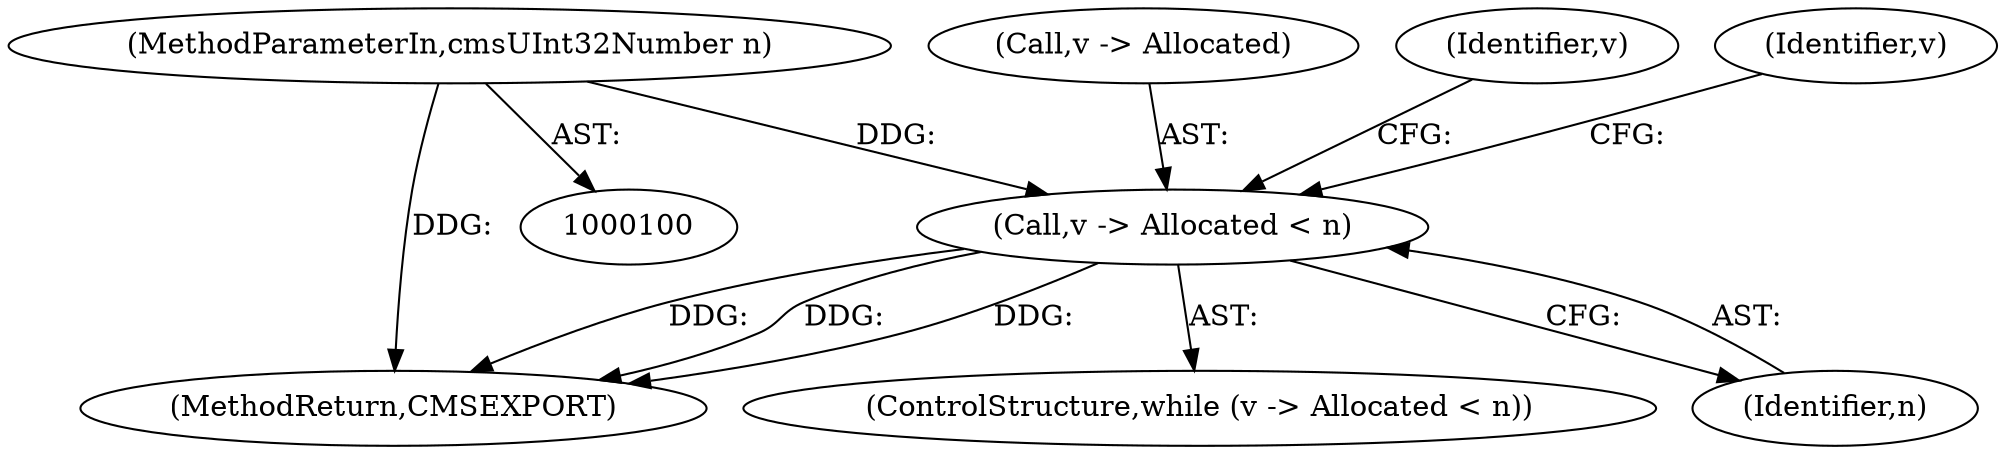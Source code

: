 digraph "0_Little-CMS_91c2db7f2559be504211b283bc3a2c631d6f06d9@pointer" {
"1000138" [label="(Call,v -> Allocated < n)"];
"1000102" [label="(MethodParameterIn,cmsUInt32Number n)"];
"1000102" [label="(MethodParameterIn,cmsUInt32Number n)"];
"1000139" [label="(Call,v -> Allocated)"];
"1000187" [label="(MethodReturn,CMSEXPORT)"];
"1000137" [label="(ControlStructure,while (v -> Allocated < n))"];
"1000147" [label="(Identifier,v)"];
"1000144" [label="(Identifier,v)"];
"1000142" [label="(Identifier,n)"];
"1000138" [label="(Call,v -> Allocated < n)"];
"1000138" -> "1000137"  [label="AST: "];
"1000138" -> "1000142"  [label="CFG: "];
"1000139" -> "1000138"  [label="AST: "];
"1000142" -> "1000138"  [label="AST: "];
"1000144" -> "1000138"  [label="CFG: "];
"1000147" -> "1000138"  [label="CFG: "];
"1000138" -> "1000187"  [label="DDG: "];
"1000138" -> "1000187"  [label="DDG: "];
"1000138" -> "1000187"  [label="DDG: "];
"1000102" -> "1000138"  [label="DDG: "];
"1000102" -> "1000100"  [label="AST: "];
"1000102" -> "1000187"  [label="DDG: "];
}
